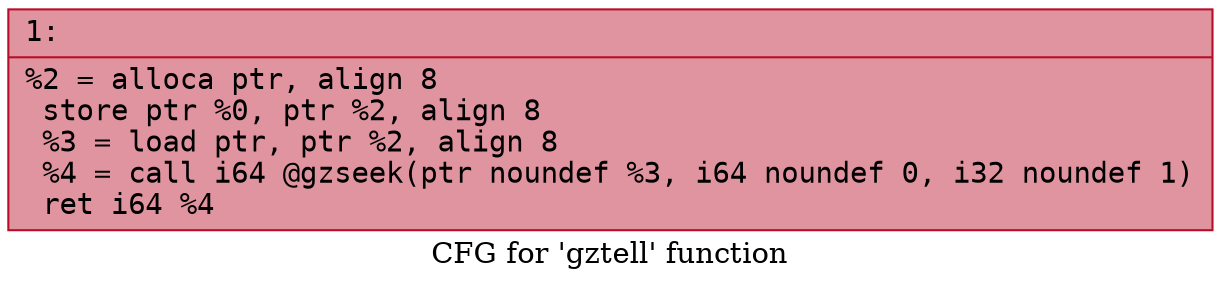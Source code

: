 digraph "CFG for 'gztell' function" {
	label="CFG for 'gztell' function";

	Node0x600001037d40 [shape=record,color="#b70d28ff", style=filled, fillcolor="#b70d2870" fontname="Courier",label="{1:\l|  %2 = alloca ptr, align 8\l  store ptr %0, ptr %2, align 8\l  %3 = load ptr, ptr %2, align 8\l  %4 = call i64 @gzseek(ptr noundef %3, i64 noundef 0, i32 noundef 1)\l  ret i64 %4\l}"];
}
